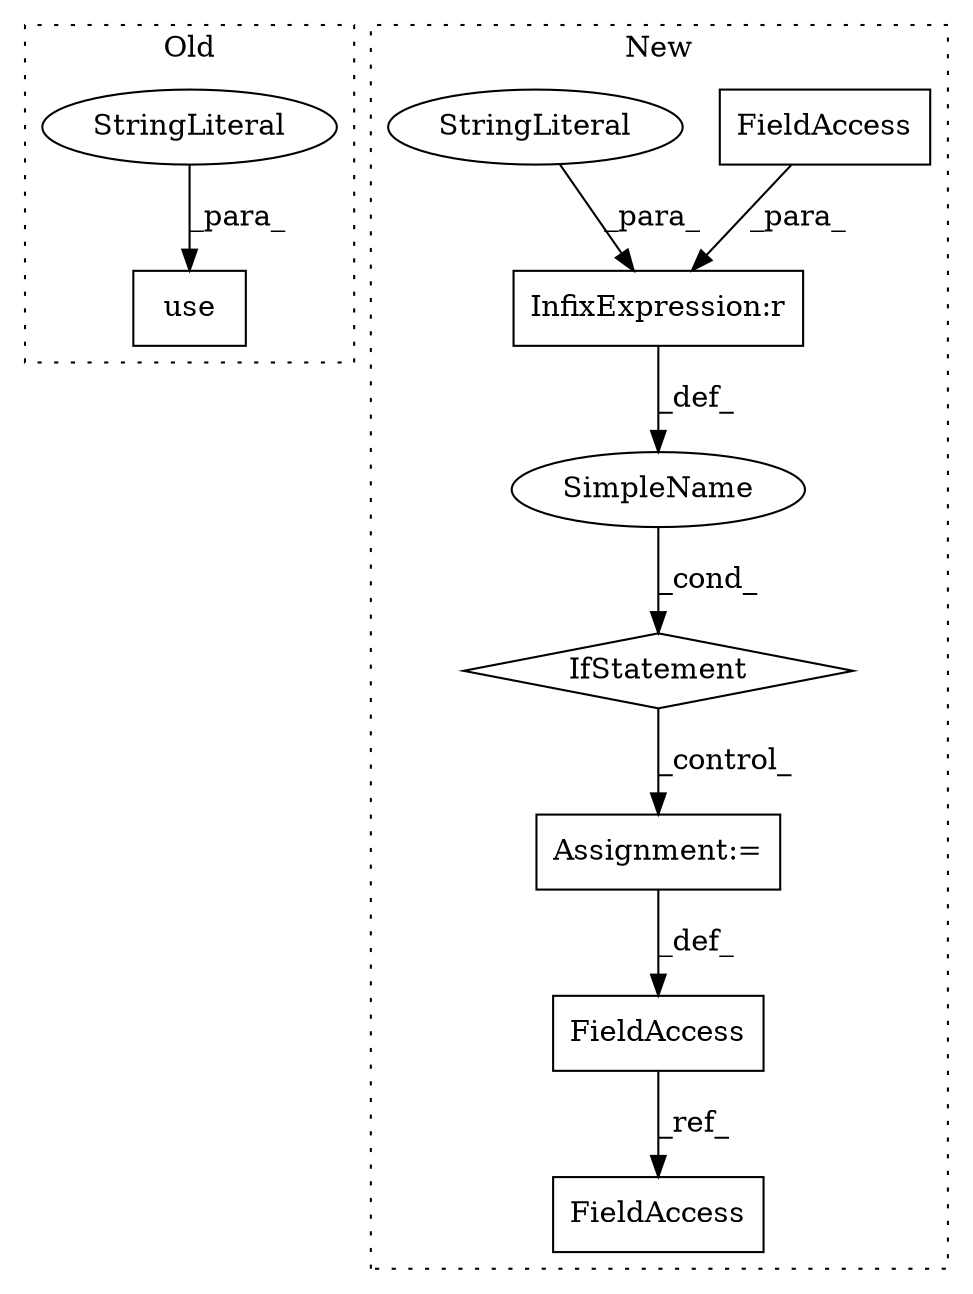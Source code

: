 digraph G {
subgraph cluster0 {
1 [label="use" a="32" s="309,320" l="4,1" shape="box"];
6 [label="StringLiteral" a="45" s="313" l="7" shape="ellipse"];
label = "Old";
style="dotted";
}
subgraph cluster1 {
2 [label="IfStatement" a="25" s="1986,2012" l="4,2" shape="diamond"];
3 [label="InfixExpression:r" a="27" s="1998" l="4" shape="box"];
4 [label="FieldAccess" a="22" s="1990" l="8" shape="box"];
5 [label="StringLiteral" a="45" s="2002" l="10" shape="ellipse"];
7 [label="SimpleName" a="42" s="" l="" shape="ellipse"];
8 [label="Assignment:=" a="7" s="2025" l="1" shape="box"];
9 [label="FieldAccess" a="22" s="2022" l="3" shape="box"];
10 [label="FieldAccess" a="22" s="2040" l="3" shape="box"];
label = "New";
style="dotted";
}
2 -> 8 [label="_control_"];
3 -> 7 [label="_def_"];
4 -> 3 [label="_para_"];
5 -> 3 [label="_para_"];
6 -> 1 [label="_para_"];
7 -> 2 [label="_cond_"];
8 -> 9 [label="_def_"];
9 -> 10 [label="_ref_"];
}